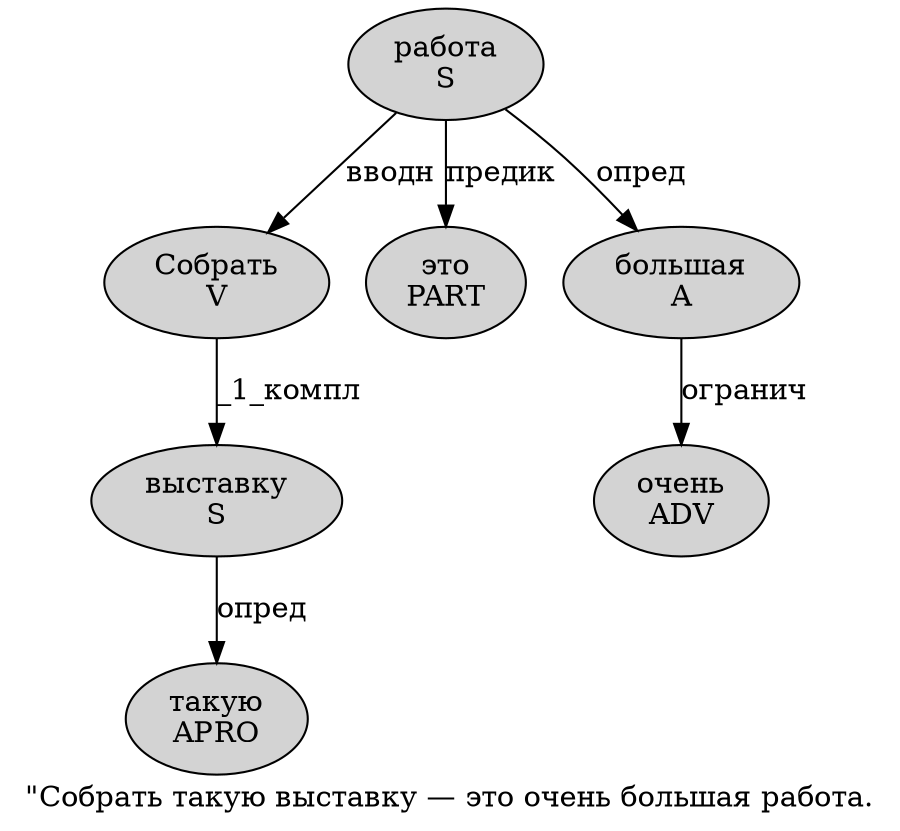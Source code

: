 digraph SENTENCE_1057 {
	graph [label="\"Собрать такую выставку — это очень большая работа."]
	node [style=filled]
		1 [label="Собрать
V" color="" fillcolor=lightgray penwidth=1 shape=ellipse]
		2 [label="такую
APRO" color="" fillcolor=lightgray penwidth=1 shape=ellipse]
		3 [label="выставку
S" color="" fillcolor=lightgray penwidth=1 shape=ellipse]
		5 [label="это
PART" color="" fillcolor=lightgray penwidth=1 shape=ellipse]
		6 [label="очень
ADV" color="" fillcolor=lightgray penwidth=1 shape=ellipse]
		7 [label="большая
A" color="" fillcolor=lightgray penwidth=1 shape=ellipse]
		8 [label="работа
S" color="" fillcolor=lightgray penwidth=1 shape=ellipse]
			1 -> 3 [label="_1_компл"]
			7 -> 6 [label="огранич"]
			3 -> 2 [label="опред"]
			8 -> 1 [label="вводн"]
			8 -> 5 [label="предик"]
			8 -> 7 [label="опред"]
}
